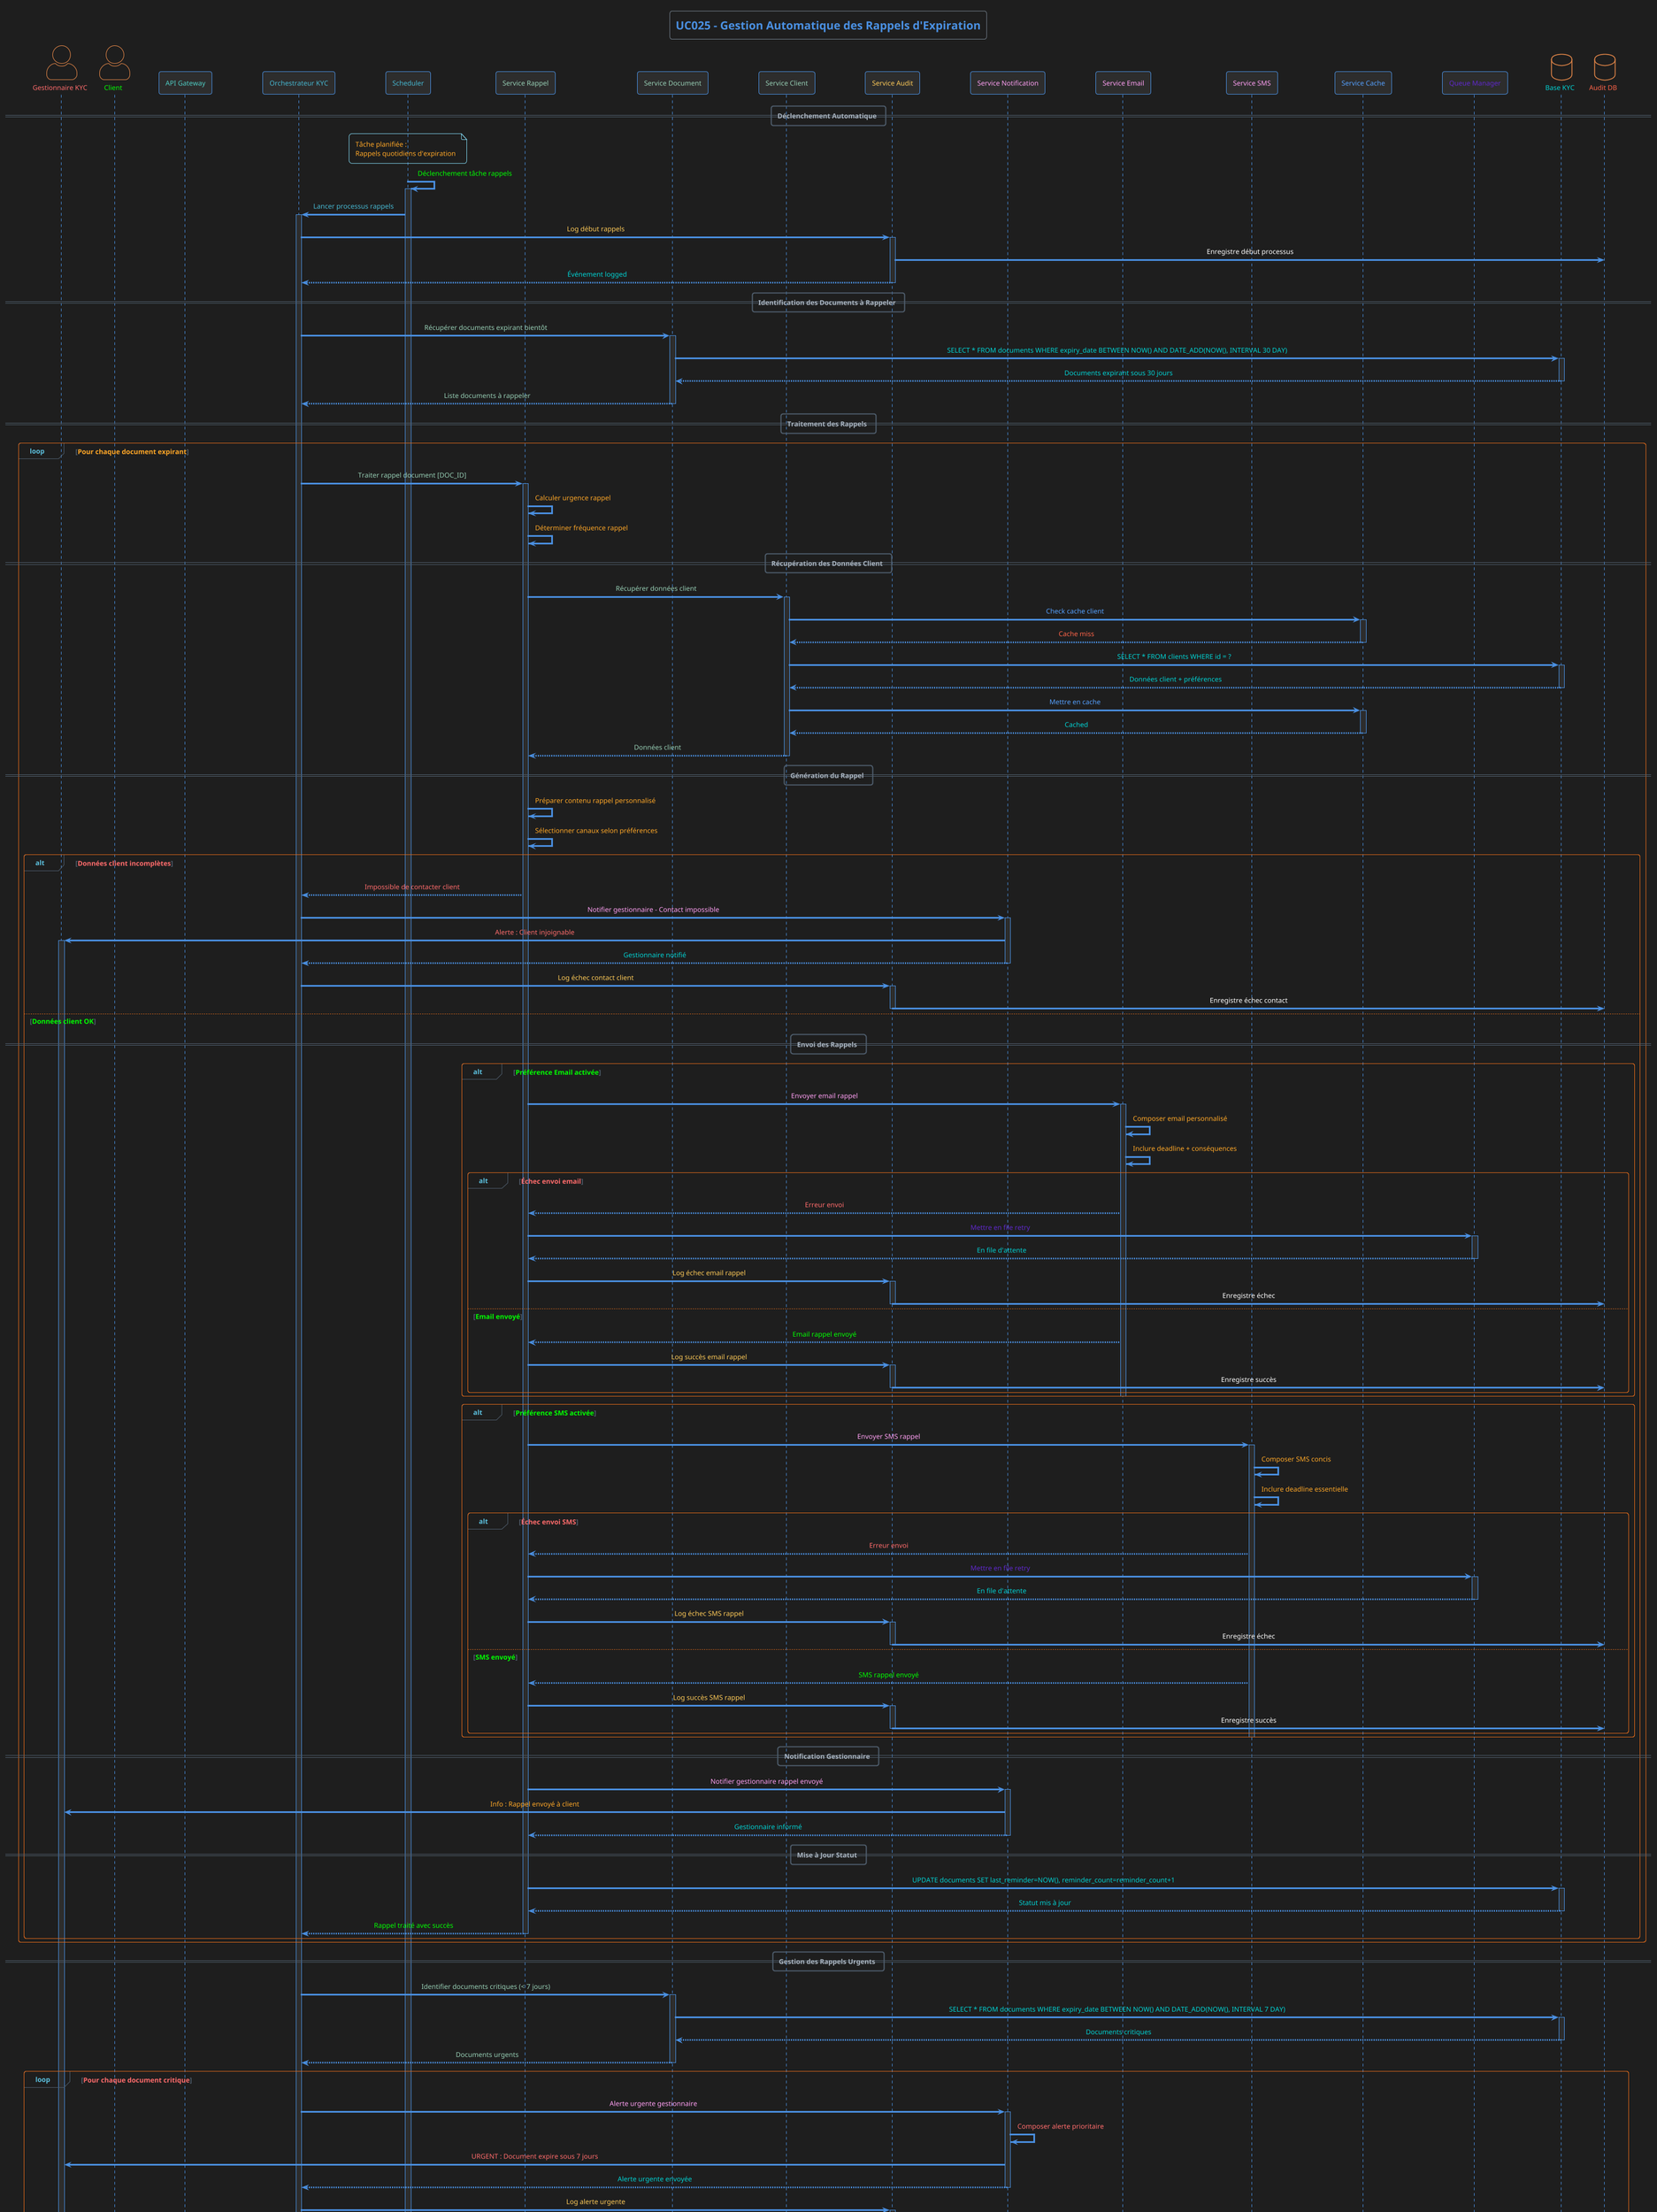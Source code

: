 @startuml UC025
!theme superhero-outline
skinparam backgroundColor #1e1e1e
skinparam actorStyle awesome
skinparam participant {
    BackgroundColor #2d2d2d
    BorderColor #4a90e2
    FontColor #ffffff
}
skinparam sequence {
    ArrowColor #4a90e2
    LifeLineBackgroundColor #2d2d2d
    LifeLineBorderColor #4a90e2
    MessageAlignment center
}

title <color:#4a90e2>UC025 - Gestion Automatique des Rappels d'Expiration</color>

' Acteurs
actor "<color:#ff6b6b>Gestionnaire KYC</color>" as Gestionnaire
actor "<color:#00ff00>Client</color>" as Client

' Interface Layer
participant "<color:#4ecdc4>API Gateway</color>" as Gateway

' Orchestration Layer
participant "<color:#45b7d1>Orchestrateur KYC</color>" as Orchestrator
participant "<color:#45b7d1>Scheduler</color>" as Scheduler

' Services Métier
participant "<color:#96ceb4>Service Rappel</color>" as ReminderService
participant "<color:#96ceb4>Service Document</color>" as DocumentService
participant "<color:#96ceb4>Service Client</color>" as ClientService

' Services Techniques
participant "<color:#feca57>Service Audit</color>" as AuditService
participant "<color:#ff9ff3>Service Notification</color>" as NotificationService
participant "<color:#ff9ff3>Service Email</color>" as EmailService
participant "<color:#ff9ff3>Service SMS</color>" as SMSService
participant "<color:#54a0ff>Service Cache</color>" as CacheService

' Infrastructure
participant "<color:#5f27cd>Queue Manager</color>" as QueueManager
database "<color:#00d2d3>Base KYC</color>" as KYCDB
database "<color:#ff6348>Audit DB</color>" as AuditDB

== Déclenchement Automatique ==

note over Scheduler : <color:#ffa726>Tâche planifiée :</color>\n<color:#ffa726>Rappels quotidiens d'expiration</color>

Scheduler -> Scheduler : <color:#00ff00>Déclenchement tâche rappels</color>
activate Scheduler

Scheduler -> Orchestrator : <color:#45b7d1>Lancer processus rappels</color>
activate Orchestrator

Orchestrator -> AuditService : <color:#feca57>Log début rappels</color>
activate AuditService
AuditService -> AuditDB : Enregistre début processus
AuditService --> Orchestrator : <color:#00d2d3>Événement logged</color>
deactivate AuditService

== Identification des Documents à Rappeler ==

Orchestrator -> DocumentService : <color:#96ceb4>Récupérer documents expirant bientôt</color>
activate DocumentService

DocumentService -> KYCDB : <color:#00d2d3>SELECT * FROM documents WHERE expiry_date BETWEEN NOW() AND DATE_ADD(NOW(), INTERVAL 30 DAY)</color>
activate KYCDB
KYCDB --> DocumentService : <color:#00d2d3>Documents expirant sous 30 jours</color>
deactivate KYCDB

DocumentService --> Orchestrator : <color:#96ceb4>Liste documents à rappeler</color>
deactivate DocumentService

== Traitement des Rappels ==

loop <color:#ffa726>Pour chaque document expirant</color>
    Orchestrator -> ReminderService : <color:#96ceb4>Traiter rappel document [DOC_ID]</color>
    activate ReminderService
    
    ReminderService -> ReminderService : <color:#ffa726>Calculer urgence rappel</color>
    ReminderService -> ReminderService : <color:#ffa726>Déterminer fréquence rappel</color>
    
    == Récupération des Données Client ==
    
    ReminderService -> ClientService : <color:#96ceb4>Récupérer données client</color>
    activate ClientService
    
    ClientService -> CacheService : <color:#54a0ff>Check cache client</color>
    activate CacheService
    CacheService --> ClientService : <color:#ff6348>Cache miss</color>
    deactivate CacheService
    
    ClientService -> KYCDB : <color:#00d2d3>SELECT * FROM clients WHERE id = ?</color>
    activate KYCDB
    KYCDB --> ClientService : <color:#00d2d3>Données client + préférences</color>
    deactivate KYCDB
    
    ClientService -> CacheService : <color:#54a0ff>Mettre en cache</color>
    activate CacheService
    CacheService --> ClientService : <color:#00d2d3>Cached</color>
    deactivate CacheService
    
    ClientService --> ReminderService : <color:#96ceb4>Données client</color>
    deactivate ClientService
    
    == Génération du Rappel ==
    
    ReminderService -> ReminderService : <color:#ffa726>Préparer contenu rappel personnalisé</color>
    ReminderService -> ReminderService : <color:#ffa726>Sélectionner canaux selon préférences</color>
    
    alt <color:#ff6b6b>Données client incomplètes</color>
        ReminderService --> Orchestrator : <color:#ff6b6b>Impossible de contacter client</color>
        
        Orchestrator -> NotificationService : <color:#ff9ff3>Notifier gestionnaire - Contact impossible</color>
        activate NotificationService
        NotificationService -> Gestionnaire : <color:#ff6b6b>Alerte : Client injoignable</color>
        activate Gestionnaire
        NotificationService --> Orchestrator : <color:#00d2d3>Gestionnaire notifié</color>
        deactivate NotificationService
        
        Orchestrator -> AuditService : <color:#feca57>Log échec contact client</color>
        activate AuditService
        AuditService -> AuditDB : Enregistre échec contact
        deactivate AuditService
        
    else <color:#00ff00>Données client OK</color>
        
        == Envoi des Rappels ==
        
        alt <color:#00ff00>Préférence Email activée</color>
            ReminderService -> EmailService : <color:#ff9ff3>Envoyer email rappel</color>
            activate EmailService
            
            EmailService -> EmailService : <color:#ffa726>Composer email personnalisé</color>
            EmailService -> EmailService : <color:#ffa726>Inclure deadline + conséquences</color>
            
            alt <color:#ff6b6b>Échec envoi email</color>
                EmailService --> ReminderService : <color:#ff6b6b>Erreur envoi</color>
                ReminderService -> QueueManager : <color:#5f27cd>Mettre en file retry</color>
                activate QueueManager
                QueueManager --> ReminderService : <color:#00d2d3>En file d'attente</color>
                deactivate QueueManager
                
                ReminderService -> AuditService : <color:#feca57>Log échec email rappel</color>
                activate AuditService
                AuditService -> AuditDB : Enregistre échec
                deactivate AuditService
                
            else <color:#00ff00>Email envoyé</color>
                EmailService --> ReminderService : <color:#00ff00>Email rappel envoyé</color>
                
                ReminderService -> AuditService : <color:#feca57>Log succès email rappel</color>
                activate AuditService
                AuditService -> AuditDB : Enregistre succès
                deactivate AuditService
            end
            deactivate EmailService
        end
        
        alt <color:#00ff00>Préférence SMS activée</color>
            ReminderService -> SMSService : <color:#ff9ff3>Envoyer SMS rappel</color>
            activate SMSService
            
            SMSService -> SMSService : <color:#ffa726>Composer SMS concis</color>
            SMSService -> SMSService : <color:#ffa726>Inclure deadline essentielle</color>
            
            alt <color:#ff6b6b>Échec envoi SMS</color>
                SMSService --> ReminderService : <color:#ff6b6b>Erreur envoi</color>
                ReminderService -> QueueManager : <color:#5f27cd>Mettre en file retry</color>
                activate QueueManager
                QueueManager --> ReminderService : <color:#00d2d3>En file d'attente</color>
                deactivate QueueManager
                
                ReminderService -> AuditService : <color:#feca57>Log échec SMS rappel</color>
                activate AuditService
                AuditService -> AuditDB : Enregistre échec
                deactivate AuditService
                
            else <color:#00ff00>SMS envoyé</color>
                SMSService --> ReminderService : <color:#00ff00>SMS rappel envoyé</color>
                
                ReminderService -> AuditService : <color:#feca57>Log succès SMS rappel</color>
                activate AuditService
                AuditService -> AuditDB : Enregistre succès
                deactivate AuditService
            end
            deactivate SMSService
        end
        
        == Notification Gestionnaire ==
        
        ReminderService -> NotificationService : <color:#ff9ff3>Notifier gestionnaire rappel envoyé</color>
        activate NotificationService
        NotificationService -> Gestionnaire : <color:#ffa726>Info : Rappel envoyé à client</color>
        NotificationService --> ReminderService : <color:#00d2d3>Gestionnaire informé</color>
        deactivate NotificationService
        
        == Mise à Jour Statut ==
        
        ReminderService -> KYCDB : <color:#00d2d3>UPDATE documents SET last_reminder=NOW(), reminder_count=reminder_count+1</color>
        activate KYCDB
        KYCDB --> ReminderService : <color:#00d2d3>Statut mis à jour</color>
        deactivate KYCDB
        
        ReminderService --> Orchestrator : <color:#00ff00>Rappel traité avec succès</color>
        deactivate ReminderService
        
    end
end

== Gestion des Rappels Urgents ==

Orchestrator -> DocumentService : <color:#96ceb4>Identifier documents critiques (< 7 jours)</color>
activate DocumentService

DocumentService -> KYCDB : <color:#00d2d3>SELECT * FROM documents WHERE expiry_date BETWEEN NOW() AND DATE_ADD(NOW(), INTERVAL 7 DAY)</color>
activate KYCDB
KYCDB --> DocumentService : <color:#00d2d3>Documents critiques</color>
deactivate KYCDB

DocumentService --> Orchestrator : <color:#96ceb4>Documents urgents</color>
deactivate DocumentService

loop <color:#ff6b6b>Pour chaque document critique</color>
    Orchestrator -> NotificationService : <color:#ff9ff3>Alerte urgente gestionnaire</color>
    activate NotificationService
    
    NotificationService -> NotificationService : <color:#ff6b6b>Composer alerte prioritaire</color>
    NotificationService -> Gestionnaire : <color:#ff6b6b>URGENT : Document expire sous 7 jours</color>
    NotificationService --> Orchestrator : <color:#00d2d3>Alerte urgente envoyée</color>
    deactivate NotificationService
    
    Orchestrator -> AuditService : <color:#feca57>Log alerte urgente</color>
    activate AuditService
    AuditService -> AuditDB : Enregistre alerte critique
    deactivate AuditService
end

== Gestion des Reprises ==

Orchestrator -> QueueManager : <color:#5f27cd>Traiter files de reprise</color>
activate QueueManager

loop <color:#ffa726>Pour chaque rappel en échec</color>
    QueueManager -> QueueManager : <color:#ffa726>Attendre délai retry</color>
    QueueManager -> ReminderService : <color:#5f27cd>Retry rappel</color>
    activate ReminderService
    
    alt <color:#ff6b6b>Échec après 3 tentatives</color>
        ReminderService -> AuditService : <color:#feca57>Log échec définitif</color>
        activate AuditService
        AuditService -> AuditDB : Enregistre échec définitif
        deactivate AuditService
        
        ReminderService -> NotificationService : <color:#ff9ff3>Alerter équipe support</color>
        activate NotificationService
        NotificationService -> Gestionnaire : <color:#ff6b6b>Échec rappel définitif</color>
        NotificationService --> ReminderService : <color:#00d2d3>Support alerté</color>
        deactivate NotificationService
        
    else <color:#00ff00>Succès retry</color>
        ReminderService -> AuditService : <color:#feca57>Log succès retry</color>
        activate AuditService
        AuditService -> AuditDB : Enregistre succès retry
        deactivate AuditService
    end
    deactivate ReminderService
end
deactivate QueueManager

== Finalisation ==

Orchestrator -> AuditService : <color:#feca57>Log fin processus rappels</color>
activate AuditService
AuditService -> AuditDB : Enregistre fin + statistiques
AuditService --> Orchestrator : <color:#00d2d3>Processus audité</color>
deactivate AuditService

Orchestrator -> NotificationService : <color:#ff9ff3>Envoyer rapport quotidien rappels</color>
activate NotificationService
NotificationService -> Gestionnaire : <color:#00ff00>Rapport : X rappels envoyés</color>
NotificationService --> Orchestrator : <color:#00d2d3>Rapport envoyé</color>
deactivate NotificationService

Orchestrator --> Scheduler : <color:#00ff00>Processus rappels terminé</color>
deactivate Orchestrator

Scheduler -> Scheduler : <color:#00ff00>Planifier prochaine exécution</color>
deactivate Scheduler

note over Client : <color:#00ff00>Rappels d'expiration reçus</color>\n<color:#00ff00>selon les préférences configurées</color>

note over Gestionnaire : <color:#00ff00>Rapport quotidien et alertes</color>\n<color:#00ff00>d'expiration reçus</color>
deactivate Gestionnaire

@enduml
